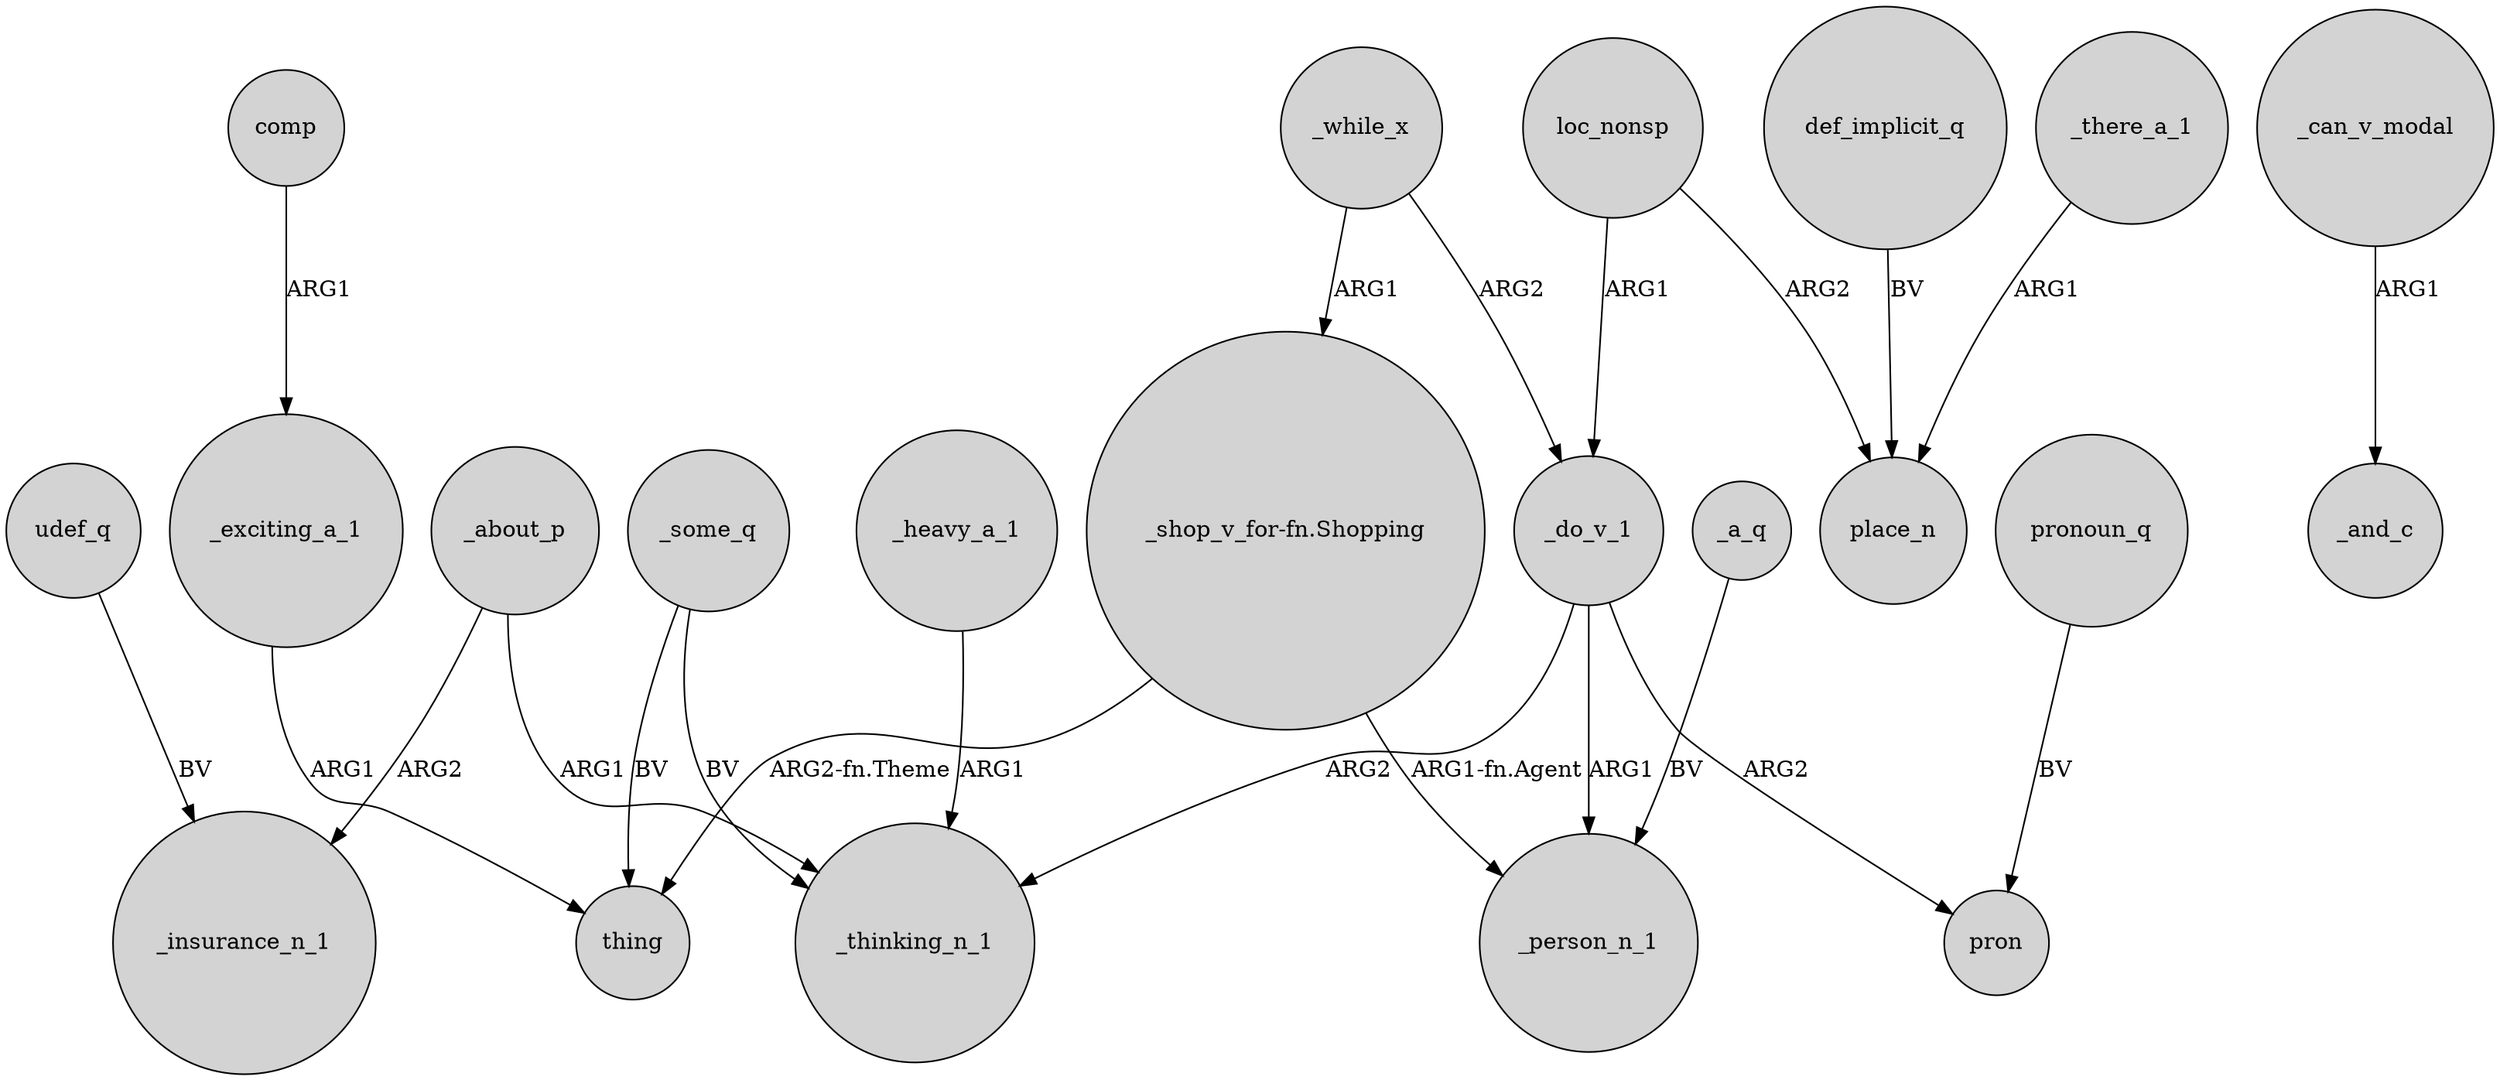 digraph {
	node [shape=circle style=filled]
	_about_p -> _insurance_n_1 [label=ARG2]
	_while_x -> _do_v_1 [label=ARG2]
	loc_nonsp -> _do_v_1 [label=ARG1]
	_some_q -> thing [label=BV]
	_do_v_1 -> _person_n_1 [label=ARG1]
	udef_q -> _insurance_n_1 [label=BV]
	_a_q -> _person_n_1 [label=BV]
	_about_p -> _thinking_n_1 [label=ARG1]
	def_implicit_q -> place_n [label=BV]
	comp -> _exciting_a_1 [label=ARG1]
	_do_v_1 -> pron [label=ARG2]
	_some_q -> _thinking_n_1 [label=BV]
	pronoun_q -> pron [label=BV]
	"_shop_v_for-fn.Shopping" -> _person_n_1 [label="ARG1-fn.Agent"]
	_heavy_a_1 -> _thinking_n_1 [label=ARG1]
	_while_x -> "_shop_v_for-fn.Shopping" [label=ARG1]
	loc_nonsp -> place_n [label=ARG2]
	_can_v_modal -> _and_c [label=ARG1]
	"_shop_v_for-fn.Shopping" -> thing [label="ARG2-fn.Theme"]
	_exciting_a_1 -> thing [label=ARG1]
	_there_a_1 -> place_n [label=ARG1]
	_do_v_1 -> _thinking_n_1 [label=ARG2]
}

